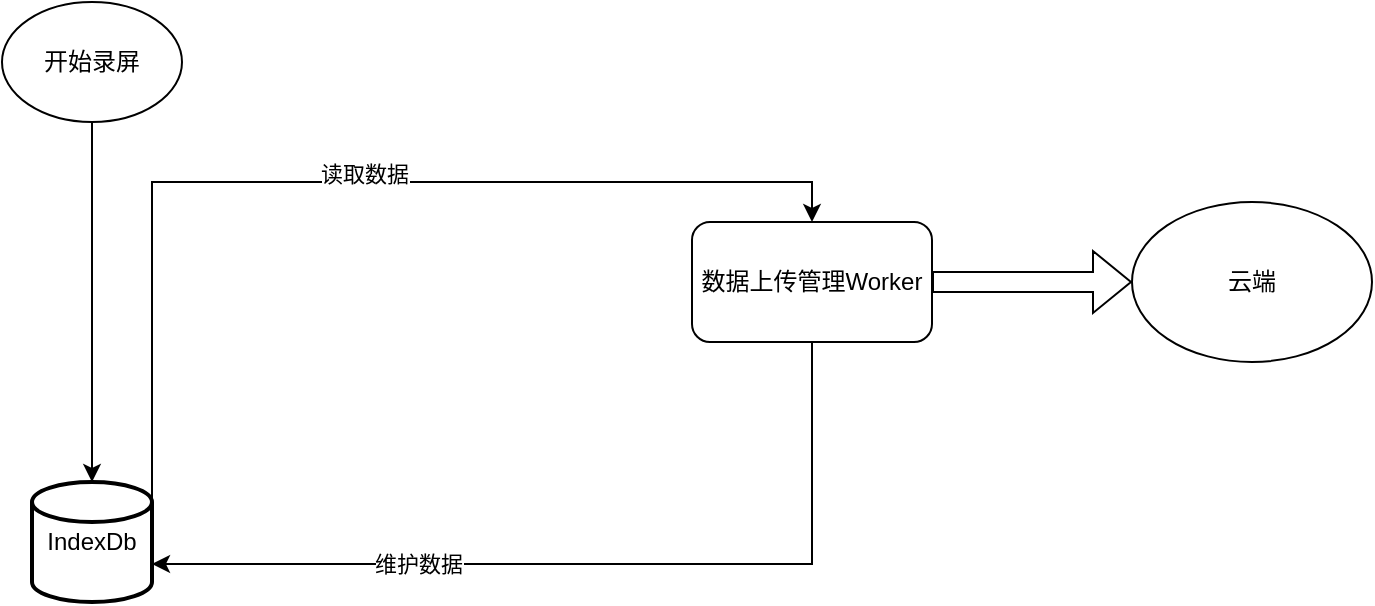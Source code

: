 <mxfile version="24.7.7">
  <diagram name="第 1 页" id="KuCFC6AAgxdEb4YInTib">
    <mxGraphModel dx="1420" dy="758" grid="1" gridSize="10" guides="1" tooltips="1" connect="1" arrows="1" fold="1" page="1" pageScale="1" pageWidth="827" pageHeight="1169" math="0" shadow="0">
      <root>
        <mxCell id="0" />
        <mxCell id="1" parent="0" />
        <mxCell id="BxPonurwtIY7SWXghE0z-3" value="开始录屏" style="ellipse;whiteSpace=wrap;html=1;" vertex="1" parent="1">
          <mxGeometry x="65" y="210" width="90" height="60" as="geometry" />
        </mxCell>
        <mxCell id="BxPonurwtIY7SWXghE0z-11" style="edgeStyle=orthogonalEdgeStyle;rounded=0;orthogonalLoop=1;jettySize=auto;html=1;exitX=1;exitY=0.15;exitDx=0;exitDy=0;exitPerimeter=0;entryX=0.5;entryY=0;entryDx=0;entryDy=0;" edge="1" parent="1">
          <mxGeometry relative="1" as="geometry">
            <mxPoint x="110" y="459" as="sourcePoint" />
            <mxPoint x="470" y="320" as="targetPoint" />
            <Array as="points">
              <mxPoint x="140" y="459" />
              <mxPoint x="140" y="300" />
              <mxPoint x="470" y="300" />
            </Array>
          </mxGeometry>
        </mxCell>
        <mxCell id="BxPonurwtIY7SWXghE0z-20" value="读取数据" style="edgeLabel;html=1;align=center;verticalAlign=middle;resizable=0;points=[];" vertex="1" connectable="0" parent="BxPonurwtIY7SWXghE0z-11">
          <mxGeometry x="0.095" y="4" relative="1" as="geometry">
            <mxPoint as="offset" />
          </mxGeometry>
        </mxCell>
        <mxCell id="BxPonurwtIY7SWXghE0z-7" value="IndexDb" style="strokeWidth=2;html=1;shape=mxgraph.flowchart.database;whiteSpace=wrap;" vertex="1" parent="1">
          <mxGeometry x="80" y="450" width="60" height="60" as="geometry" />
        </mxCell>
        <mxCell id="BxPonurwtIY7SWXghE0z-8" style="edgeStyle=orthogonalEdgeStyle;rounded=0;orthogonalLoop=1;jettySize=auto;html=1;exitX=0.5;exitY=1;exitDx=0;exitDy=0;entryX=0.5;entryY=0;entryDx=0;entryDy=0;entryPerimeter=0;" edge="1" parent="1" source="BxPonurwtIY7SWXghE0z-3" target="BxPonurwtIY7SWXghE0z-7">
          <mxGeometry relative="1" as="geometry" />
        </mxCell>
        <mxCell id="BxPonurwtIY7SWXghE0z-19" style="edgeStyle=orthogonalEdgeStyle;shape=flexArrow;rounded=0;orthogonalLoop=1;jettySize=auto;html=1;exitX=1;exitY=0.5;exitDx=0;exitDy=0;entryX=0;entryY=0.5;entryDx=0;entryDy=0;" edge="1" parent="1" source="BxPonurwtIY7SWXghE0z-10" target="BxPonurwtIY7SWXghE0z-18">
          <mxGeometry relative="1" as="geometry" />
        </mxCell>
        <mxCell id="BxPonurwtIY7SWXghE0z-10" value="数据上传管理Worker" style="rounded=1;whiteSpace=wrap;html=1;" vertex="1" parent="1">
          <mxGeometry x="410" y="320" width="120" height="60" as="geometry" />
        </mxCell>
        <mxCell id="BxPonurwtIY7SWXghE0z-12" style="edgeStyle=orthogonalEdgeStyle;rounded=0;orthogonalLoop=1;jettySize=auto;html=1;exitX=0.5;exitY=1;exitDx=0;exitDy=0;entryX=1;entryY=0.683;entryDx=0;entryDy=0;entryPerimeter=0;" edge="1" parent="1" source="BxPonurwtIY7SWXghE0z-10" target="BxPonurwtIY7SWXghE0z-7">
          <mxGeometry relative="1" as="geometry" />
        </mxCell>
        <mxCell id="BxPonurwtIY7SWXghE0z-21" value="维护数据" style="edgeLabel;html=1;align=center;verticalAlign=middle;resizable=0;points=[];" vertex="1" connectable="0" parent="BxPonurwtIY7SWXghE0z-12">
          <mxGeometry x="0.397" relative="1" as="geometry">
            <mxPoint as="offset" />
          </mxGeometry>
        </mxCell>
        <mxCell id="BxPonurwtIY7SWXghE0z-18" value="云端" style="ellipse;whiteSpace=wrap;html=1;" vertex="1" parent="1">
          <mxGeometry x="630" y="310" width="120" height="80" as="geometry" />
        </mxCell>
      </root>
    </mxGraphModel>
  </diagram>
</mxfile>
